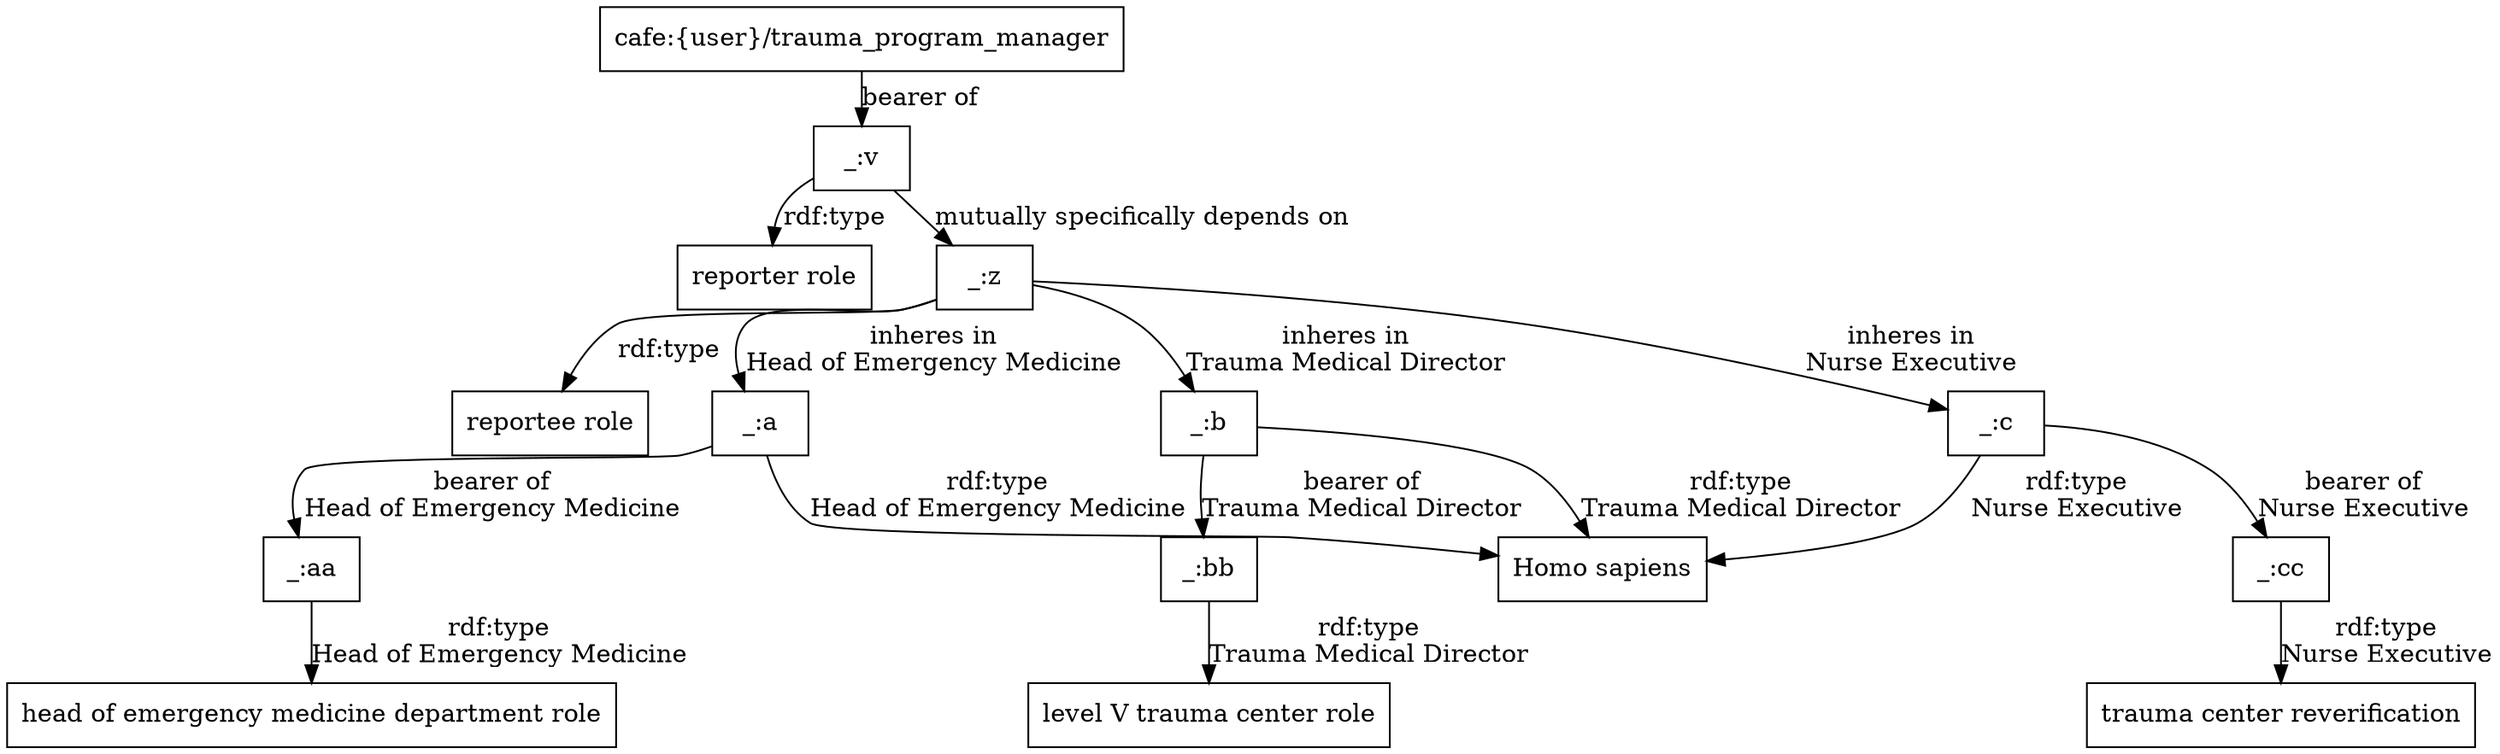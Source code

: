 digraph g { node [shape=rectangle];
graph [splines=true, nodesep=.5, ranksep=0, overlap=false];
"cafe:{user}/trauma_program_manager" -> "_:v" [label="bearer of"]
"_:v" -> "reporter role" [label="rdf:type"]
"_:v" -> "_:z" [label="mutually specifically depends on"]
"_:z" -> "reportee role" [label="rdf:type"]
"_:a" -> "_:aa" [label="bearer of
Head of Emergency Medicine"]
"_:a" -> "Homo sapiens" [label="rdf:type
Head of Emergency Medicine"]
"_:aa" -> "head of emergency medicine department role" [label="rdf:type
Head of Emergency Medicine"]
"_:bb" -> "level V trauma center role" [label="rdf:type
Trauma Medical Director"]
"_:cc" -> "trauma center reverification" [label="rdf:type
Nurse Executive"]
"_:b" -> "_:bb" [label="bearer of
Trauma Medical Director"]
"_:c" -> "_:cc" [label="bearer of
Nurse Executive"]
"_:b" -> "Homo sapiens" [label="rdf:type
Trauma Medical Director"]
"_:c" -> "Homo sapiens" [label="rdf:type
Nurse Executive"]
"_:z" -> "_:b" [label="inheres in
Trauma Medical Director"]
"_:z" -> "_:c" [label="inheres in
Nurse Executive"]
"_:z" -> "_:a" [label="inheres in
Head of Emergency Medicine"]
}